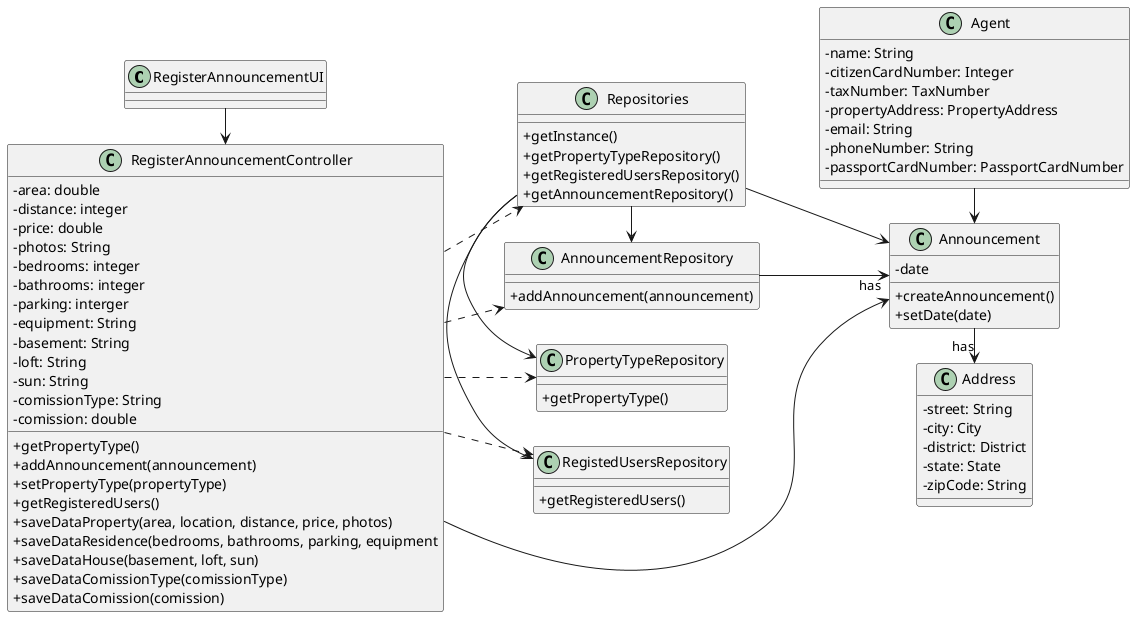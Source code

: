 @startuml
'skinparam monochrome true
skinparam packageStyle rectangle
skinparam shadowing false
skinparam linetype polyline
skinparam linetype orto

skinparam classAttributeIconSize 0

left to right direction

class RegisterAnnouncementUI

class RegisterAnnouncementController
{
    -area: double
    -distance: integer
    -price: double
    -photos: String
    -bedrooms: integer
    -bathrooms: integer
    -parking: interger
    -equipment: String
    -basement: String
    -loft: String
    -sun: String
    -comissionType: String
    -comission: double
    +getPropertyType()
    +addAnnouncement(announcement)
    +setPropertyType(propertyType)
    +getRegisteredUsers()
    +saveDataProperty(area, location, distance, price, photos)
    +saveDataResidence(bedrooms, bathrooms, parking, equipment
    +saveDataHouse(basement, loft, sun)
    +saveDataComissionType(comissionType)
    +saveDataComission(comission)
}

class Repositories
{
    +getInstance()
    +getPropertyTypeRepository()
    +getRegisteredUsersRepository()
    +getAnnouncementRepository()
}

class PropertyTypeRepository
{
    +getPropertyType()
}

class RegistedUsersRepository
{
    +getRegisteredUsers()
}

class Announcement
{
    -date
    +createAnnouncement()
    +setDate(date)
}

class Agent
{
    -name: String
    -citizenCardNumber: Integer
    -taxNumber: TaxNumber
    -propertyAddress: PropertyAddress
    -email: String
    -phoneNumber: String
    -passportCardNumber: PassportCardNumber
}

Class Address
{
    -street: String
    -city: City
    -district: District
    -state: State
    -zipCode: String
}

class AnnouncementRepository
{
    +addAnnouncement(announcement)
}



RegisterAnnouncementUI -> RegisterAnnouncementController
RegisterAnnouncementController .> Repositories
Repositories -> Announcement
Repositories -> RegistedUsersRepository
Repositories -> PropertyTypeRepository
Repositories -> AnnouncementRepository
RegisterAnnouncementController ---> Announcement
RegisterAnnouncementController ..> RegistedUsersRepository
RegisterAnnouncementController ..> PropertyTypeRepository
RegisterAnnouncementController ..> AnnouncementRepository
AnnouncementRepository -> "has" Announcement

Agent -> Announcement
Announcement -> "has" Address
@enduml